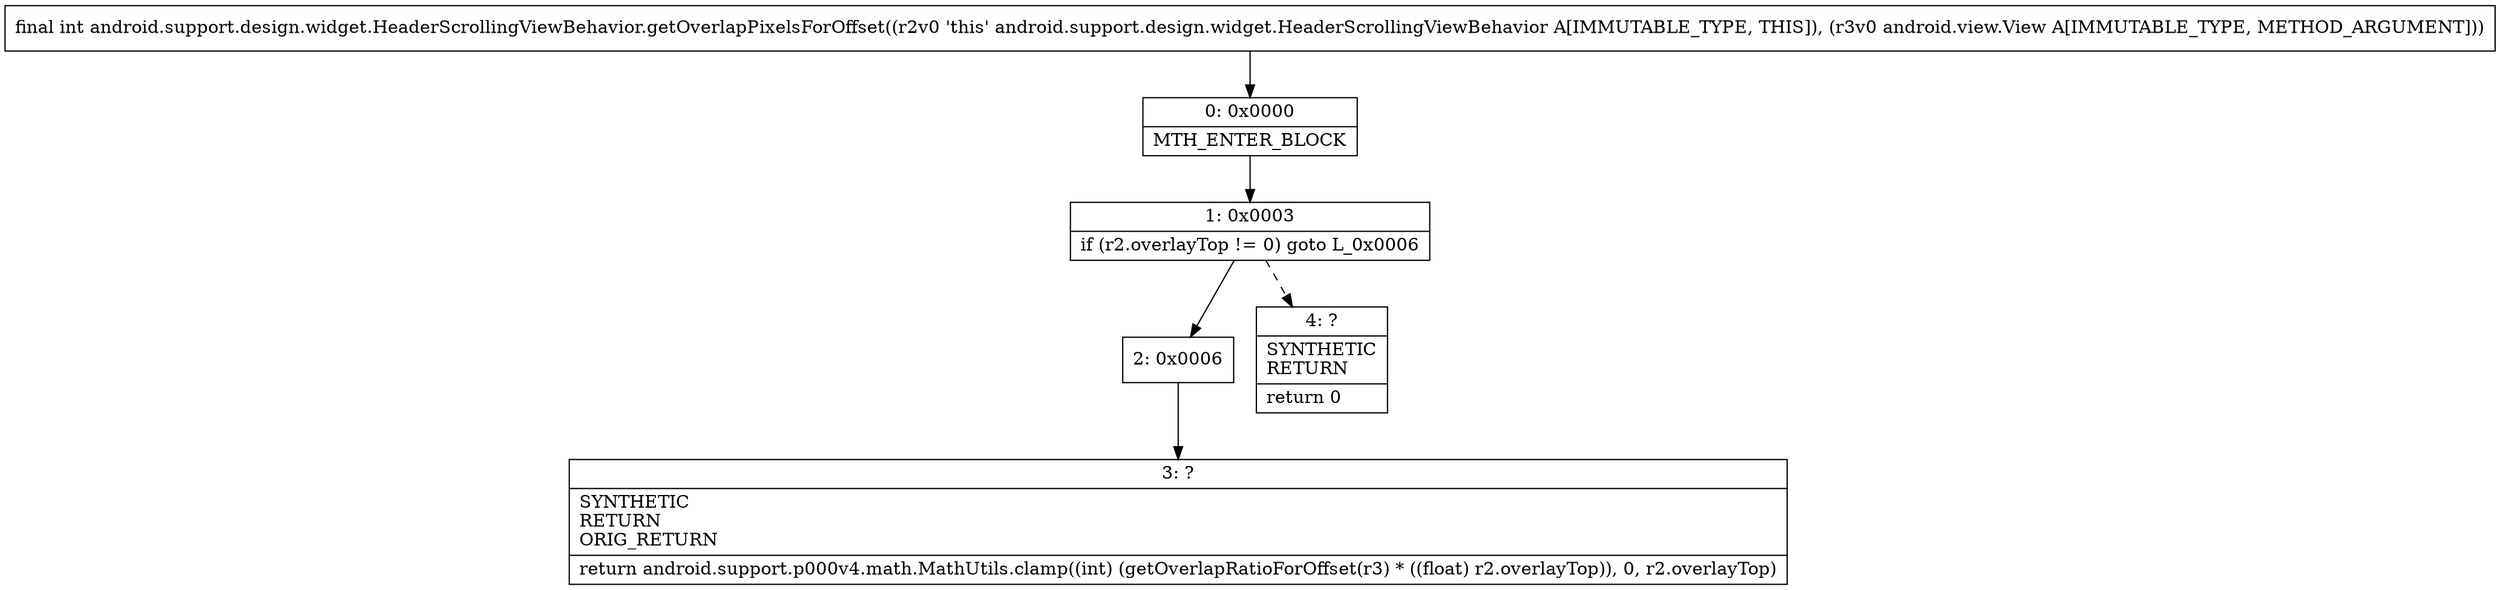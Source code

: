 digraph "CFG forandroid.support.design.widget.HeaderScrollingViewBehavior.getOverlapPixelsForOffset(Landroid\/view\/View;)I" {
Node_0 [shape=record,label="{0\:\ 0x0000|MTH_ENTER_BLOCK\l}"];
Node_1 [shape=record,label="{1\:\ 0x0003|if (r2.overlayTop != 0) goto L_0x0006\l}"];
Node_2 [shape=record,label="{2\:\ 0x0006}"];
Node_3 [shape=record,label="{3\:\ ?|SYNTHETIC\lRETURN\lORIG_RETURN\l|return android.support.p000v4.math.MathUtils.clamp((int) (getOverlapRatioForOffset(r3) * ((float) r2.overlayTop)), 0, r2.overlayTop)\l}"];
Node_4 [shape=record,label="{4\:\ ?|SYNTHETIC\lRETURN\l|return 0\l}"];
MethodNode[shape=record,label="{final int android.support.design.widget.HeaderScrollingViewBehavior.getOverlapPixelsForOffset((r2v0 'this' android.support.design.widget.HeaderScrollingViewBehavior A[IMMUTABLE_TYPE, THIS]), (r3v0 android.view.View A[IMMUTABLE_TYPE, METHOD_ARGUMENT])) }"];
MethodNode -> Node_0;
Node_0 -> Node_1;
Node_1 -> Node_2;
Node_1 -> Node_4[style=dashed];
Node_2 -> Node_3;
}

